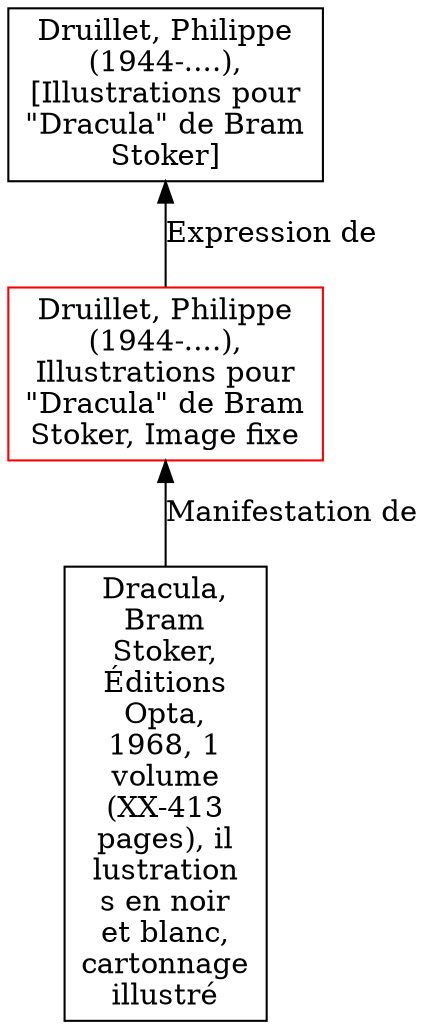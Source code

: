 // Notice UMLRM0151
digraph UMLRM0151 {
	node [align=left shape=rect]
	size="20,20"
	rankdir=BT
	UMLRM0151 [label="Druillet, Philippe
(1944-....),
Illustrations pour
\"Dracula\" de Bram
Stoker, Image fixe" color=red]
	UMLRM0150 [label="Druillet, Philippe
(1944-....),
[Illustrations pour
\"Dracula\" de Bram
Stoker]"]
	UMLRM0151 -> UMLRM0150 [label="Expression de"]
	UMLRM0110 [label="Dracula,
Bram
Stoker,
Éditions
Opta,
1968, 1
volume
(XX-413
pages), il
lustration
s en noir
et blanc,
cartonnage
illustré"]
	UMLRM0110 -> UMLRM0151 [label="Manifestation de"]
}
